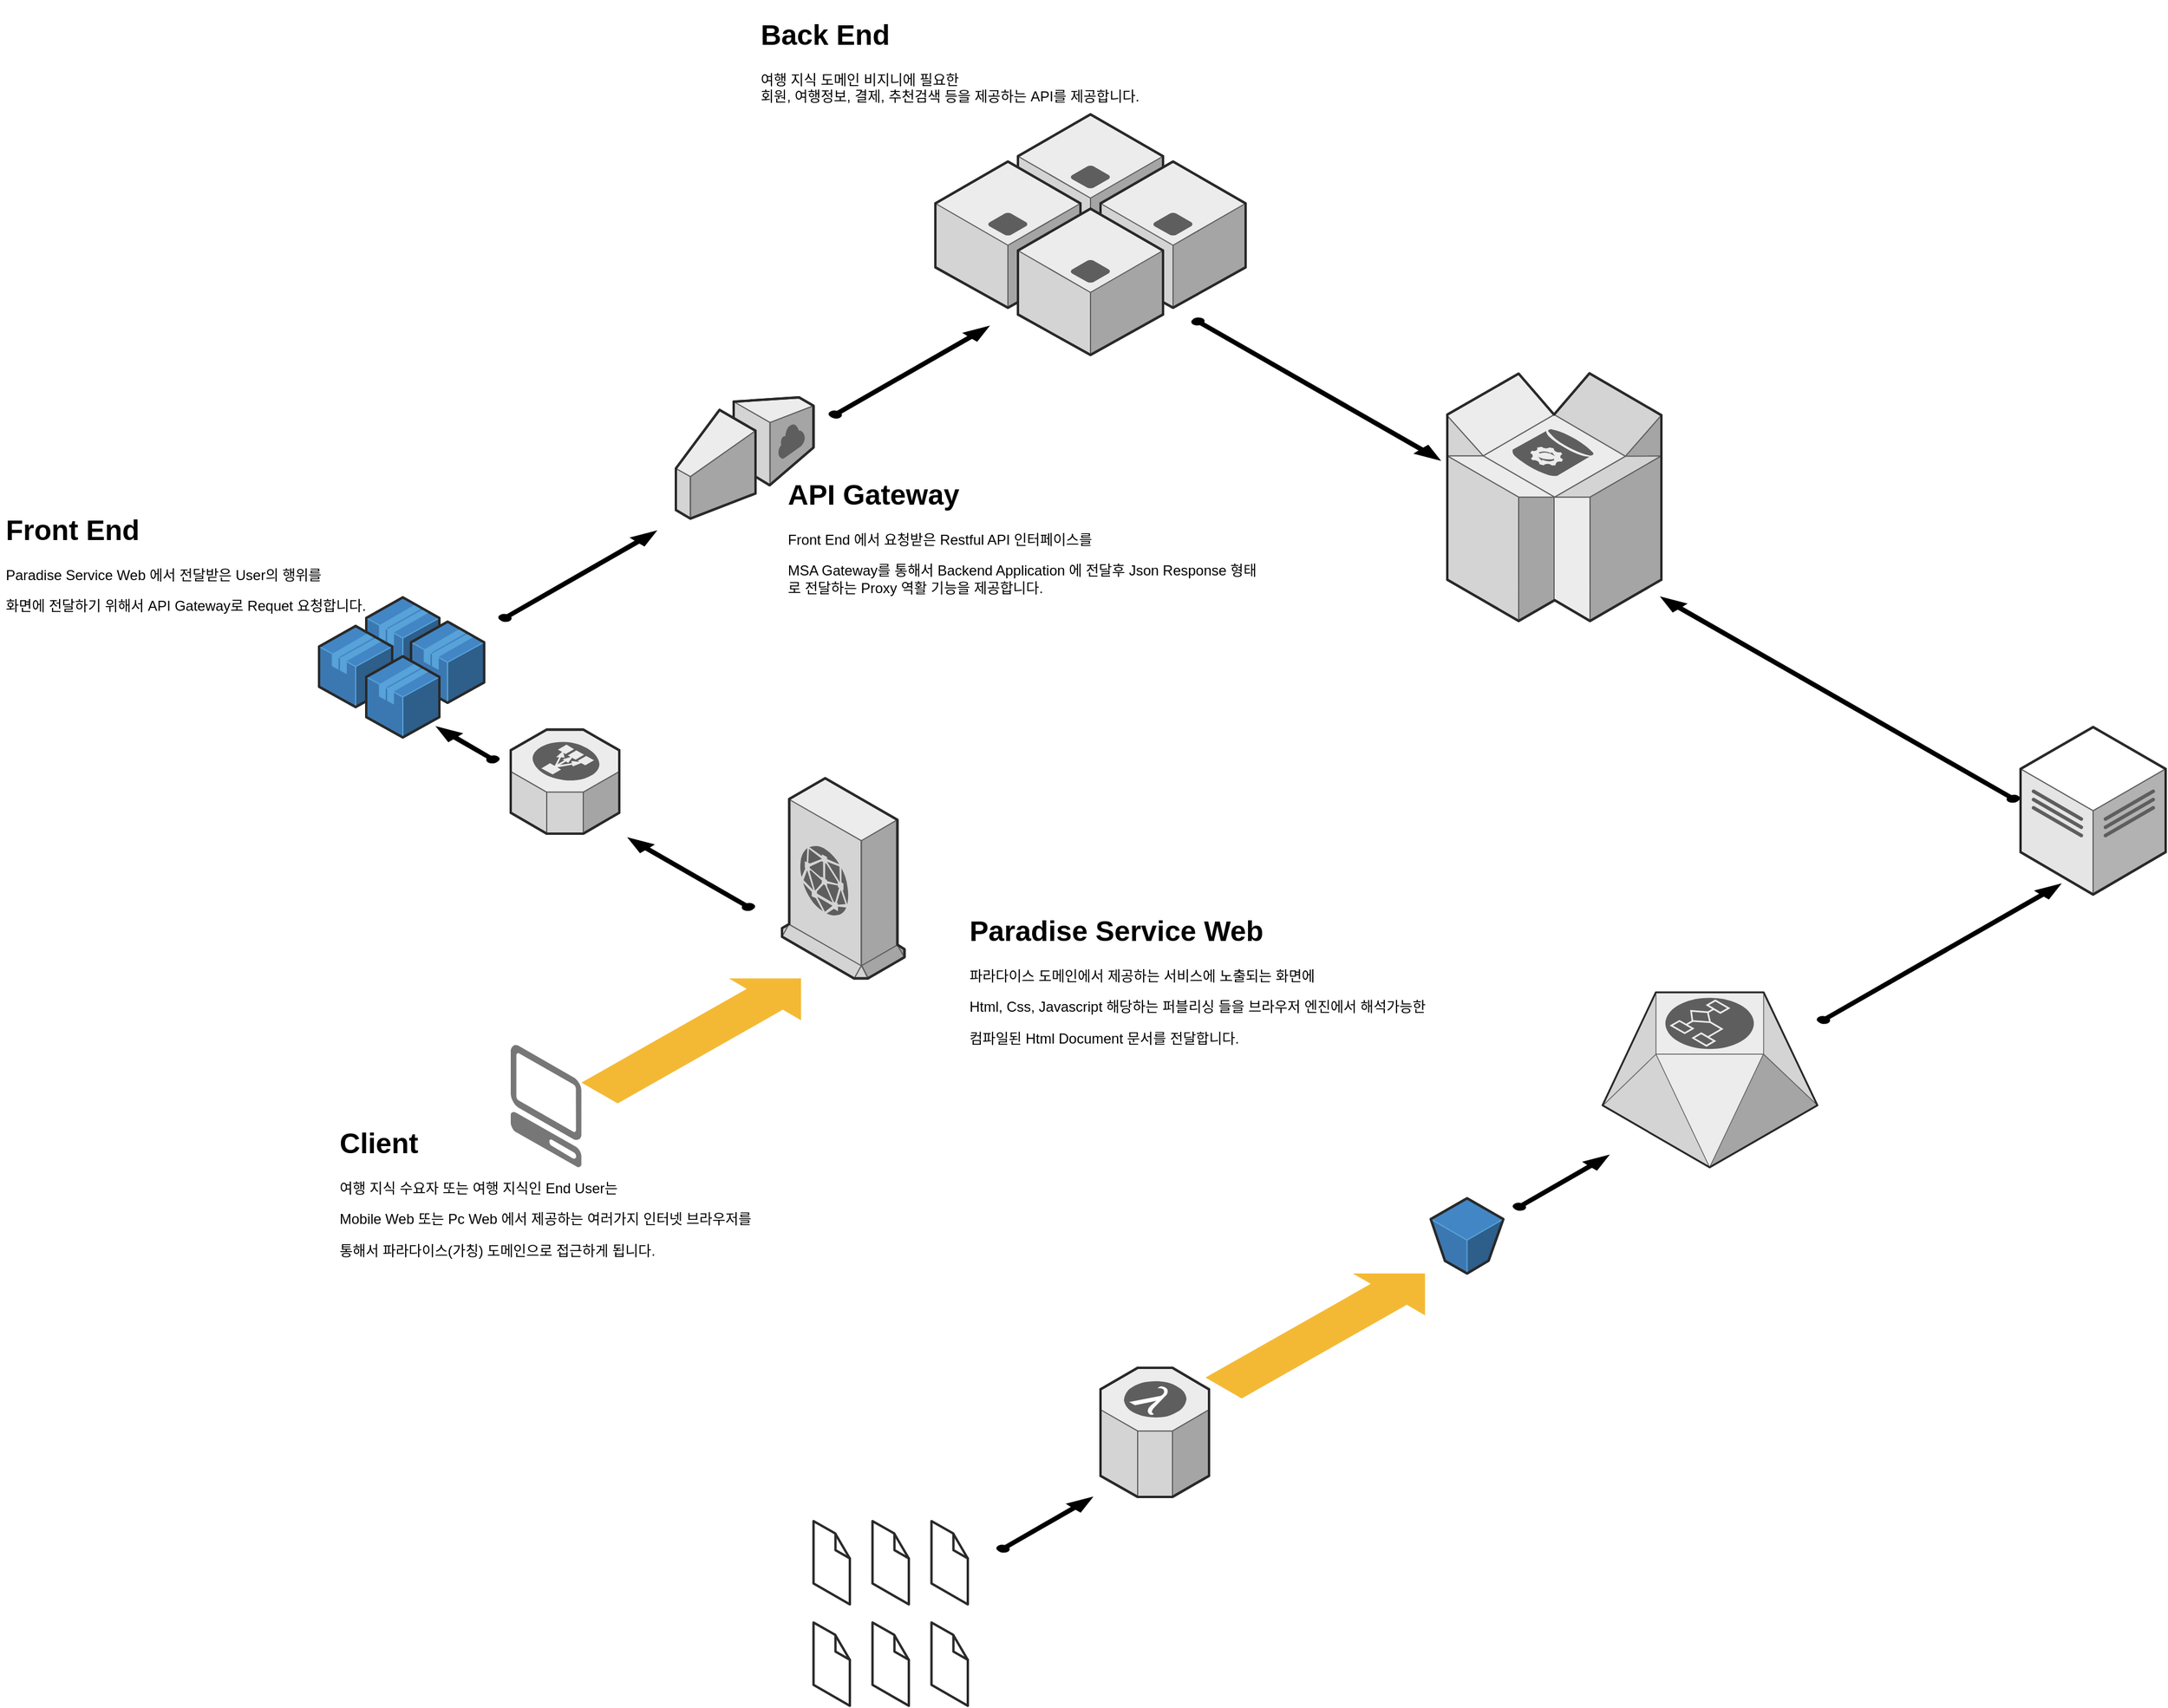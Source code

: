 <mxfile version="16.0.3" type="github">
  <diagram id="Z6NiFY0h-oDoV4ST4Vd7" name="Page-1">
    <mxGraphModel dx="2227" dy="1325" grid="1" gridSize="10" guides="1" tooltips="1" connect="1" arrows="1" fold="1" page="1" pageScale="1" pageWidth="2339" pageHeight="3300" math="0" shadow="0">
      <root>
        <mxCell id="0" />
        <mxCell id="1" parent="0" />
        <mxCell id="lUhxGxCZctTC5c8_h4Hy-3" value="" style="verticalLabelPosition=bottom;html=1;verticalAlign=top;strokeWidth=1;align=center;outlineConnect=0;dashed=0;outlineConnect=0;shape=mxgraph.aws3d.dataCenter;strokeColor=#5E5E5E;aspect=fixed;" vertex="1" parent="1">
          <mxGeometry x="1860" y="1006.6" width="123" height="142" as="geometry" />
        </mxCell>
        <mxCell id="lUhxGxCZctTC5c8_h4Hy-4" value="" style="verticalLabelPosition=bottom;html=1;verticalAlign=top;strokeWidth=1;align=center;outlineConnect=0;dashed=0;outlineConnect=0;shape=mxgraph.aws3d.file;aspect=fixed;strokeColor=#292929;" vertex="1" parent="1">
          <mxGeometry x="836.7" y="1680" width="30.8" height="70.6" as="geometry" />
        </mxCell>
        <mxCell id="lUhxGxCZctTC5c8_h4Hy-5" value="" style="verticalLabelPosition=bottom;html=1;verticalAlign=top;strokeWidth=1;align=center;outlineConnect=0;dashed=0;outlineConnect=0;shape=mxgraph.aws3d.file;aspect=fixed;strokeColor=#292929;" vertex="1" parent="1">
          <mxGeometry x="886.7" y="1680" width="30.8" height="70.6" as="geometry" />
        </mxCell>
        <mxCell id="lUhxGxCZctTC5c8_h4Hy-6" value="" style="verticalLabelPosition=bottom;html=1;verticalAlign=top;strokeWidth=1;align=center;outlineConnect=0;dashed=0;outlineConnect=0;shape=mxgraph.aws3d.file;aspect=fixed;strokeColor=#292929;" vertex="1" parent="1">
          <mxGeometry x="936.7" y="1680" width="30.8" height="70.6" as="geometry" />
        </mxCell>
        <mxCell id="lUhxGxCZctTC5c8_h4Hy-7" value="" style="verticalLabelPosition=bottom;html=1;verticalAlign=top;strokeWidth=1;align=center;outlineConnect=0;dashed=0;outlineConnect=0;shape=mxgraph.aws3d.file;aspect=fixed;strokeColor=#292929;" vertex="1" parent="1">
          <mxGeometry x="836.7" y="1766" width="30.8" height="70.6" as="geometry" />
        </mxCell>
        <mxCell id="lUhxGxCZctTC5c8_h4Hy-8" value="" style="verticalLabelPosition=bottom;html=1;verticalAlign=top;strokeWidth=1;align=center;outlineConnect=0;dashed=0;outlineConnect=0;shape=mxgraph.aws3d.file;aspect=fixed;strokeColor=#292929;" vertex="1" parent="1">
          <mxGeometry x="886.7" y="1766" width="30.8" height="70.6" as="geometry" />
        </mxCell>
        <mxCell id="lUhxGxCZctTC5c8_h4Hy-9" value="" style="verticalLabelPosition=bottom;html=1;verticalAlign=top;strokeWidth=1;align=center;outlineConnect=0;dashed=0;outlineConnect=0;shape=mxgraph.aws3d.file;aspect=fixed;strokeColor=#292929;" vertex="1" parent="1">
          <mxGeometry x="936.7" y="1766" width="30.8" height="70.6" as="geometry" />
        </mxCell>
        <mxCell id="lUhxGxCZctTC5c8_h4Hy-10" value="" style="verticalLabelPosition=bottom;html=1;verticalAlign=top;strokeWidth=1;align=center;outlineConnect=0;dashed=0;outlineConnect=0;shape=mxgraph.aws3d.client;aspect=fixed;strokeColor=none;fillColor=#777777;" vertex="1" parent="1">
          <mxGeometry x="580" y="1276" width="60" height="104" as="geometry" />
        </mxCell>
        <mxCell id="lUhxGxCZctTC5c8_h4Hy-11" value="" style="verticalLabelPosition=bottom;html=1;verticalAlign=top;strokeWidth=1;align=center;outlineConnect=0;dashed=0;outlineConnect=0;shape=mxgraph.aws3d.flatEdge;fillColor=#000000;aspect=fixed;" vertex="1" parent="1">
          <mxGeometry x="640" y="1219.8" width="186.09" height="106" as="geometry" />
        </mxCell>
        <mxCell id="lUhxGxCZctTC5c8_h4Hy-12" value="" style="verticalLabelPosition=bottom;html=1;verticalAlign=top;strokeWidth=1;align=center;outlineConnect=0;dashed=0;outlineConnect=0;shape=mxgraph.aws3d.internetGateway;fillColor=#ECECEC;strokeColor=#5E5E5E;aspect=fixed;rotation=0;" vertex="1" parent="1">
          <mxGeometry x="720" y="727" width="116.7" height="102.8" as="geometry" />
        </mxCell>
        <mxCell id="lUhxGxCZctTC5c8_h4Hy-13" value="" style="verticalLabelPosition=bottom;html=1;verticalAlign=top;strokeWidth=1;align=center;outlineConnect=0;dashed=0;outlineConnect=0;shape=mxgraph.aws3d.application_server;fillColor=#ECECEC;strokeColor=#5E5E5E;aspect=fixed;" vertex="1" parent="1">
          <mxGeometry x="1010" y="487" width="123" height="124" as="geometry" />
        </mxCell>
        <mxCell id="lUhxGxCZctTC5c8_h4Hy-14" value="" style="verticalLabelPosition=bottom;html=1;verticalAlign=top;strokeWidth=1;align=center;outlineConnect=0;dashed=0;outlineConnect=0;shape=mxgraph.aws3d.application_server;fillColor=#ECECEC;strokeColor=#5E5E5E;aspect=fixed;" vertex="1" parent="1">
          <mxGeometry x="940" y="527" width="123" height="124" as="geometry" />
        </mxCell>
        <mxCell id="lUhxGxCZctTC5c8_h4Hy-15" value="" style="verticalLabelPosition=bottom;html=1;verticalAlign=top;strokeWidth=1;align=center;outlineConnect=0;dashed=0;outlineConnect=0;shape=mxgraph.aws3d.application_server;fillColor=#ECECEC;strokeColor=#5E5E5E;aspect=fixed;" vertex="1" parent="1">
          <mxGeometry x="1080" y="527" width="123" height="124" as="geometry" />
        </mxCell>
        <mxCell id="lUhxGxCZctTC5c8_h4Hy-16" value="" style="verticalLabelPosition=bottom;html=1;verticalAlign=top;strokeWidth=1;align=center;outlineConnect=0;dashed=0;outlineConnect=0;shape=mxgraph.aws3d.application_server;fillColor=#ECECEC;strokeColor=#5E5E5E;aspect=fixed;" vertex="1" parent="1">
          <mxGeometry x="1010" y="567" width="123" height="124" as="geometry" />
        </mxCell>
        <mxCell id="lUhxGxCZctTC5c8_h4Hy-17" value="" style="verticalLabelPosition=bottom;html=1;verticalAlign=top;strokeWidth=1;align=center;outlineConnect=0;dashed=0;outlineConnect=0;shape=mxgraph.aws3d.arrowNE;fillColor=#000000;aspect=fixed;" vertex="1" parent="1">
          <mxGeometry x="850" y="667" width="135" height="77.14" as="geometry" />
        </mxCell>
        <mxCell id="lUhxGxCZctTC5c8_h4Hy-18" value="&lt;h1&gt;Client&lt;/h1&gt;&lt;p&gt;여행 지식 수요자&amp;nbsp;&lt;span&gt;또는&amp;nbsp;&lt;/span&gt;&lt;span&gt;여행 지식인 End User는&lt;/span&gt;&lt;/p&gt;&lt;p&gt;&lt;span&gt;Mobile Web 또는 Pc Web 에서 제공하는 여러가지 인터넷 브라우저를&lt;/span&gt;&lt;/p&gt;&lt;p&gt;&lt;span&gt;통해서 파라다이스(가칭) 도메인으로 접근하게 됩니다.&lt;/span&gt;&lt;/p&gt;" style="text;html=1;strokeColor=none;fillColor=none;spacing=5;spacingTop=-20;whiteSpace=wrap;overflow=hidden;rounded=0;" vertex="1" parent="1">
          <mxGeometry x="430.0" y="1340" width="380" height="270" as="geometry" />
        </mxCell>
        <mxCell id="lUhxGxCZctTC5c8_h4Hy-20" value="&lt;h1&gt;API Gateway&lt;/h1&gt;&lt;p&gt;Front End 에서 요청받은 Restful API 인터페이스를&amp;nbsp;&lt;/p&gt;&lt;p&gt;MSA Gateway를 통해서 Backend Application 에 전달후 Json Response 형태로 전달하는 Proxy 역활 기능을 제공합니다.&lt;/p&gt;" style="text;html=1;strokeColor=none;fillColor=none;spacing=5;spacingTop=-20;whiteSpace=wrap;overflow=hidden;rounded=0;" vertex="1" parent="1">
          <mxGeometry x="810" y="790" width="410" height="160" as="geometry" />
        </mxCell>
        <mxCell id="lUhxGxCZctTC5c8_h4Hy-21" value="" style="verticalLabelPosition=bottom;html=1;verticalAlign=top;strokeWidth=1;align=center;outlineConnect=0;dashed=0;outlineConnect=0;shape=mxgraph.aws3d.cloudfront;fillColor=#ECECEC;strokeColor=#5E5E5E;aspect=fixed;" vertex="1" parent="1">
          <mxGeometry x="810" y="1050" width="103.8" height="169.8" as="geometry" />
        </mxCell>
        <mxCell id="lUhxGxCZctTC5c8_h4Hy-37" value="" style="verticalLabelPosition=bottom;html=1;verticalAlign=top;strokeWidth=1;align=center;outlineConnect=0;dashed=0;outlineConnect=0;shape=mxgraph.aws3d.application;fillColor=#4286c5;strokeColor=#57A2D8;aspect=fixed;" vertex="1" parent="1">
          <mxGeometry x="457.5" y="896.6" width="62" height="68.8" as="geometry" />
        </mxCell>
        <mxCell id="lUhxGxCZctTC5c8_h4Hy-38" value="" style="verticalLabelPosition=bottom;html=1;verticalAlign=top;strokeWidth=1;align=center;outlineConnect=0;dashed=0;outlineConnect=0;shape=mxgraph.aws3d.application;fillColor=#4286c5;strokeColor=#57A2D8;aspect=fixed;" vertex="1" parent="1">
          <mxGeometry x="495.45" y="917.2" width="62" height="68.8" as="geometry" />
        </mxCell>
        <mxCell id="lUhxGxCZctTC5c8_h4Hy-39" value="" style="verticalLabelPosition=bottom;html=1;verticalAlign=top;strokeWidth=1;align=center;outlineConnect=0;dashed=0;outlineConnect=0;shape=mxgraph.aws3d.arrowNW;fillColor=#000000;aspect=fixed;" vertex="1" parent="1">
          <mxGeometry x="517.5" y="1006.6" width="52.5" height="30" as="geometry" />
        </mxCell>
        <mxCell id="lUhxGxCZctTC5c8_h4Hy-40" value="" style="verticalLabelPosition=bottom;html=1;verticalAlign=top;strokeWidth=1;align=center;outlineConnect=0;dashed=0;outlineConnect=0;shape=mxgraph.aws3d.arrowNE;fillColor=#000000;aspect=fixed;" vertex="1" parent="1">
          <mxGeometry x="570" y="840.6" width="133" height="76" as="geometry" />
        </mxCell>
        <mxCell id="lUhxGxCZctTC5c8_h4Hy-41" value="" style="verticalLabelPosition=bottom;html=1;verticalAlign=top;strokeWidth=1;align=center;outlineConnect=0;dashed=0;outlineConnect=0;shape=mxgraph.aws3d.application;fillColor=#4286c5;strokeColor=#57A2D8;aspect=fixed;" vertex="1" parent="1">
          <mxGeometry x="417.5" y="920.82" width="62" height="68.8" as="geometry" />
        </mxCell>
        <mxCell id="lUhxGxCZctTC5c8_h4Hy-42" value="" style="verticalLabelPosition=bottom;html=1;verticalAlign=top;strokeWidth=1;align=center;outlineConnect=0;dashed=0;outlineConnect=0;shape=mxgraph.aws3d.application;fillColor=#4286c5;strokeColor=#57A2D8;aspect=fixed;" vertex="1" parent="1">
          <mxGeometry x="457.5" y="946.6" width="62" height="68.8" as="geometry" />
        </mxCell>
        <mxCell id="lUhxGxCZctTC5c8_h4Hy-43" value="&lt;h1&gt;Front End&lt;/h1&gt;&lt;p&gt;Paradise Service Web 에서 전달받은 User의 행위를&amp;nbsp;&lt;/p&gt;&lt;p&gt;화면에 전달하기 위해서 API Gateway로 Requet 요청합니다.&lt;/p&gt;" style="text;html=1;strokeColor=none;fillColor=none;spacing=5;spacingTop=-20;whiteSpace=wrap;overflow=hidden;rounded=0;" vertex="1" parent="1">
          <mxGeometry x="147.45" y="820" width="410" height="160" as="geometry" />
        </mxCell>
        <mxCell id="lUhxGxCZctTC5c8_h4Hy-44" value="&lt;h1&gt;Back End&lt;/h1&gt;&lt;p&gt;여행 지식 도메인 비지니에 필요한&amp;nbsp;&lt;br&gt;회원, 여행정보, 결제, 추천검색 등을 제공하는 API를 제공합니다.&lt;/p&gt;" style="text;html=1;strokeColor=none;fillColor=none;spacing=5;spacingTop=-20;whiteSpace=wrap;overflow=hidden;rounded=0;" vertex="1" parent="1">
          <mxGeometry x="786.63" y="400" width="410" height="160" as="geometry" />
        </mxCell>
        <mxCell id="lUhxGxCZctTC5c8_h4Hy-45" value="&lt;h1&gt;Paradise Service Web&lt;/h1&gt;&lt;p&gt;파라다이스 도메인에서 제공하는 서비스에 노출되는 화면에&amp;nbsp;&lt;/p&gt;&lt;p&gt;Html, Css, Javascript 해당하는 퍼블리싱 들을 브라우저 엔진에서 해석가능한&amp;nbsp;&lt;/p&gt;&lt;p&gt;컴파일된 Html Document 문서를 전달합니다.&lt;/p&gt;" style="text;html=1;strokeColor=none;fillColor=none;spacing=5;spacingTop=-20;whiteSpace=wrap;overflow=hidden;rounded=0;" vertex="1" parent="1">
          <mxGeometry x="964" y="1160" width="410" height="160" as="geometry" />
        </mxCell>
        <mxCell id="lUhxGxCZctTC5c8_h4Hy-46" value="" style="verticalLabelPosition=bottom;html=1;verticalAlign=top;strokeWidth=1;align=center;outlineConnect=0;dashed=0;outlineConnect=0;shape=mxgraph.aws3d.s3Bucket;fillColor=#4286c5;strokeColor=#57A2D8;aspect=fixed;" vertex="1" parent="1">
          <mxGeometry x="1360" y="1406.2" width="61.5" height="63.8" as="geometry" />
        </mxCell>
        <mxCell id="lUhxGxCZctTC5c8_h4Hy-47" value="" style="verticalLabelPosition=bottom;html=1;verticalAlign=top;strokeWidth=1;align=center;outlineConnect=0;dashed=0;outlineConnect=0;shape=mxgraph.aws3d.lambda;fillColor=#ECECEC;strokeColor=#5E5E5E;aspect=fixed;" vertex="1" parent="1">
          <mxGeometry x="1080" y="1550" width="92" height="109.5" as="geometry" />
        </mxCell>
        <mxCell id="lUhxGxCZctTC5c8_h4Hy-48" value="" style="verticalLabelPosition=bottom;html=1;verticalAlign=top;strokeWidth=1;align=center;outlineConnect=0;dashed=0;outlineConnect=0;shape=mxgraph.aws3d.elasticLoadBalancing;fillColor=#ECECEC;strokeColor=#5E5E5E;aspect=fixed;" vertex="1" parent="1">
          <mxGeometry x="580" y="1008.8" width="92" height="88.17" as="geometry" />
        </mxCell>
        <mxCell id="lUhxGxCZctTC5c8_h4Hy-49" value="" style="verticalLabelPosition=bottom;html=1;verticalAlign=top;strokeWidth=1;align=center;outlineConnect=0;dashed=0;outlineConnect=0;shape=mxgraph.aws3d.arrowNW;fillColor=#000000;aspect=fixed;" vertex="1" parent="1">
          <mxGeometry x="680" y="1100.81" width="106.63" height="60.93" as="geometry" />
        </mxCell>
        <mxCell id="lUhxGxCZctTC5c8_h4Hy-50" value="" style="verticalLabelPosition=bottom;html=1;verticalAlign=top;strokeWidth=1;align=center;outlineConnect=0;dashed=0;outlineConnect=0;shape=mxgraph.aws3d.flatEdge;fillColor=#000000;aspect=fixed;" vertex="1" parent="1">
          <mxGeometry x="1169" y="1470" width="186.09" height="106" as="geometry" />
        </mxCell>
        <mxCell id="lUhxGxCZctTC5c8_h4Hy-51" value="" style="verticalLabelPosition=bottom;html=1;verticalAlign=top;strokeWidth=1;align=center;outlineConnect=0;dashed=0;outlineConnect=0;shape=mxgraph.aws3d.workflowService;fillColor=#ECECEC;strokeColor=#5E5E5E;aspect=fixed;" vertex="1" parent="1">
          <mxGeometry x="1505.6" y="1231.6" width="182.2" height="148.4" as="geometry" />
        </mxCell>
        <mxCell id="lUhxGxCZctTC5c8_h4Hy-52" value="" style="verticalLabelPosition=bottom;html=1;verticalAlign=top;strokeWidth=1;align=center;outlineConnect=0;dashed=0;outlineConnect=0;shape=mxgraph.aws3d.arrowNE;fillColor=#000000;aspect=fixed;" vertex="1" parent="1">
          <mxGeometry x="1430" y="1370" width="80.5" height="46" as="geometry" />
        </mxCell>
        <mxCell id="lUhxGxCZctTC5c8_h4Hy-53" value="" style="verticalLabelPosition=bottom;html=1;verticalAlign=top;strokeWidth=1;align=center;outlineConnect=0;dashed=0;outlineConnect=0;shape=mxgraph.aws3d.arrowNE;fillColor=#000000;aspect=fixed;" vertex="1" parent="1">
          <mxGeometry x="1687.8" y="1140" width="205.8" height="117.6" as="geometry" />
        </mxCell>
        <mxCell id="lUhxGxCZctTC5c8_h4Hy-54" value="" style="verticalLabelPosition=bottom;html=1;verticalAlign=top;strokeWidth=1;align=center;outlineConnect=0;dashed=0;outlineConnect=0;shape=mxgraph.aws3d.dynamoDb;fillColor=#ECECEC;strokeColor=#5E5E5E;aspect=fixed;" vertex="1" parent="1">
          <mxGeometry x="1374" y="706.6" width="181.5" height="210" as="geometry" />
        </mxCell>
        <mxCell id="lUhxGxCZctTC5c8_h4Hy-56" value="" style="verticalLabelPosition=bottom;html=1;verticalAlign=top;strokeWidth=1;align=center;outlineConnect=0;dashed=0;outlineConnect=0;shape=mxgraph.aws3d.arrowSE;fillColor=#000000;aspect=fixed;" vertex="1" parent="1">
          <mxGeometry x="1157.5" y="660" width="210" height="120" as="geometry" />
        </mxCell>
        <mxCell id="lUhxGxCZctTC5c8_h4Hy-57" value="" style="verticalLabelPosition=bottom;html=1;verticalAlign=top;strokeWidth=1;align=center;outlineConnect=0;dashed=0;outlineConnect=0;shape=mxgraph.aws3d.arrowNW;fillColor=#000000;aspect=fixed;" vertex="1" parent="1">
          <mxGeometry x="1555.5" y="896.6" width="303.45" height="173.4" as="geometry" />
        </mxCell>
        <mxCell id="lUhxGxCZctTC5c8_h4Hy-58" value="" style="verticalLabelPosition=bottom;html=1;verticalAlign=top;strokeWidth=1;align=center;outlineConnect=0;dashed=0;outlineConnect=0;shape=mxgraph.aws3d.arrowNE;fillColor=#000000;aspect=fixed;" vertex="1" parent="1">
          <mxGeometry x="992.25" y="1660" width="80.5" height="46" as="geometry" />
        </mxCell>
      </root>
    </mxGraphModel>
  </diagram>
</mxfile>
